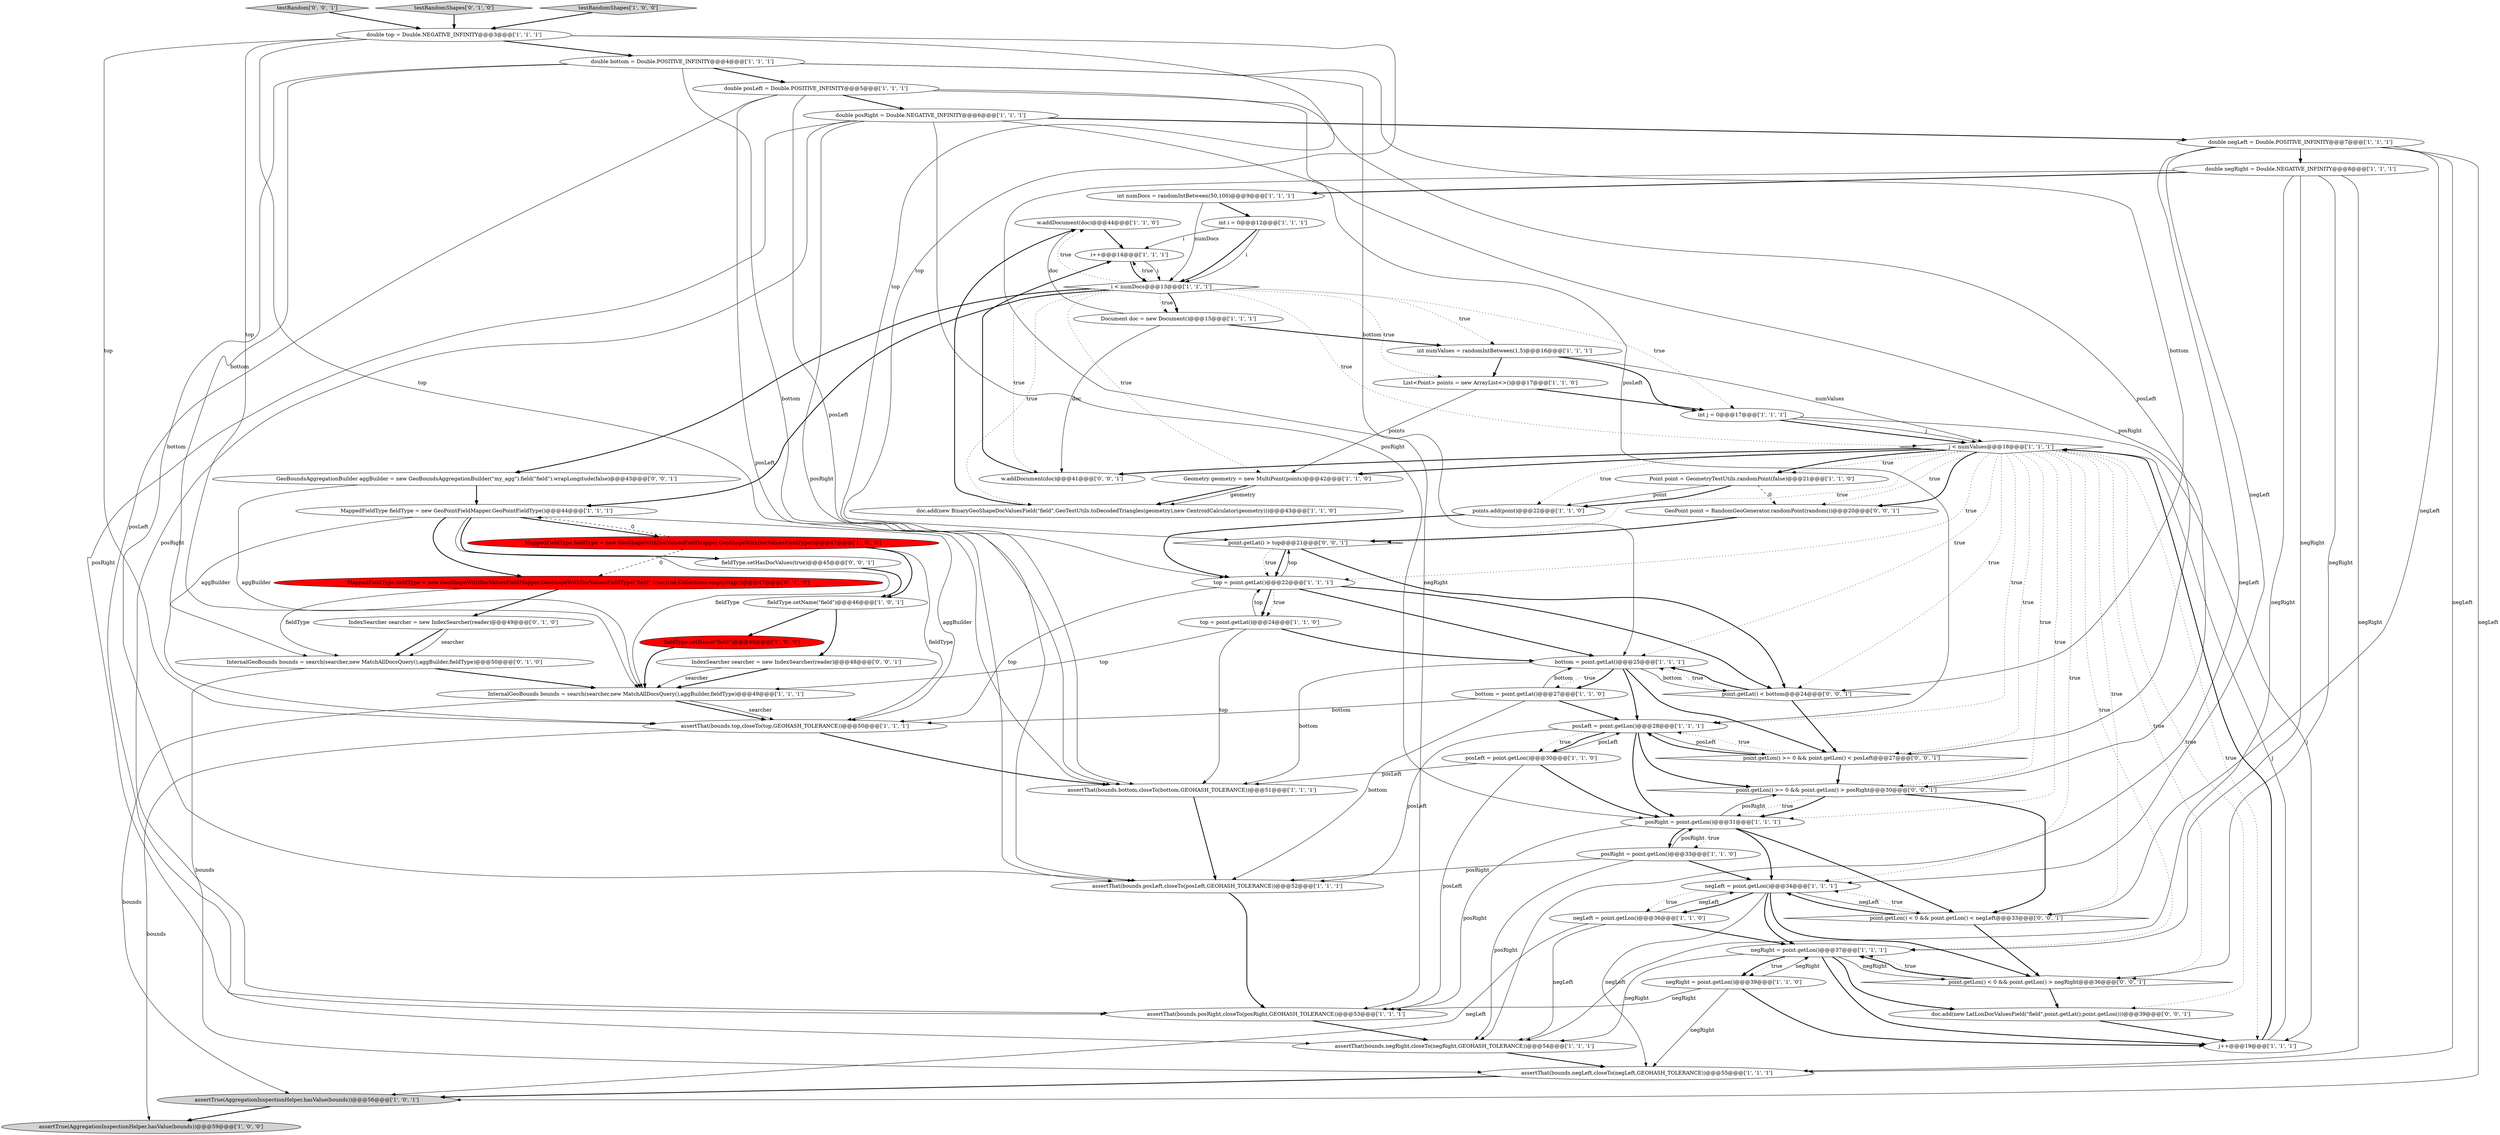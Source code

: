 digraph {
26 [style = filled, label = "w.addDocument(doc)@@@44@@@['1', '1', '0']", fillcolor = white, shape = ellipse image = "AAA0AAABBB1BBB"];
27 [style = filled, label = "InternalGeoBounds bounds = search(searcher,new MatchAllDocsQuery(),aggBuilder,fieldType)@@@49@@@['1', '1', '1']", fillcolor = white, shape = ellipse image = "AAA0AAABBB1BBB"];
47 [style = filled, label = "MappedFieldType fieldType = new GeoShapeWithDocValuesFieldMapper.GeoShapeWithDocValuesFieldType(\"field\",true,true,Collections.emptyMap())@@@47@@@['0', '1', '0']", fillcolor = red, shape = ellipse image = "AAA1AAABBB2BBB"];
17 [style = filled, label = "Document doc = new Document()@@@15@@@['1', '1', '1']", fillcolor = white, shape = ellipse image = "AAA0AAABBB1BBB"];
34 [style = filled, label = "int j = 0@@@17@@@['1', '1', '1']", fillcolor = white, shape = ellipse image = "AAA0AAABBB1BBB"];
38 [style = filled, label = "j < numValues@@@18@@@['1', '1', '1']", fillcolor = white, shape = diamond image = "AAA0AAABBB1BBB"];
58 [style = filled, label = "GeoBoundsAggregationBuilder aggBuilder = new GeoBoundsAggregationBuilder(\"my_agg\").field(\"field\").wrapLongitude(false)@@@43@@@['0', '0', '1']", fillcolor = white, shape = ellipse image = "AAA0AAABBB3BBB"];
62 [style = filled, label = "GeoPoint point = RandomGeoGenerator.randomPoint(random())@@@20@@@['0', '0', '1']", fillcolor = white, shape = ellipse image = "AAA0AAABBB3BBB"];
20 [style = filled, label = "assertThat(bounds.posLeft,closeTo(posLeft,GEOHASH_TOLERANCE))@@@52@@@['1', '1', '1']", fillcolor = white, shape = ellipse image = "AAA0AAABBB1BBB"];
32 [style = filled, label = "assertTrue(AggregationInspectionHelper.hasValue(bounds))@@@56@@@['1', '0', '1']", fillcolor = lightgray, shape = ellipse image = "AAA0AAABBB1BBB"];
14 [style = filled, label = "negRight = point.getLon()@@@39@@@['1', '1', '0']", fillcolor = white, shape = ellipse image = "AAA0AAABBB1BBB"];
3 [style = filled, label = "MappedFieldType fieldType = new GeoShapeWithDocValuesFieldMapper.GeoShapeWithDocValuesFieldType()@@@47@@@['1', '0', '0']", fillcolor = red, shape = ellipse image = "AAA1AAABBB1BBB"];
36 [style = filled, label = "fieldType.setName(\"field\")@@@49@@@['1', '0', '0']", fillcolor = red, shape = ellipse image = "AAA1AAABBB1BBB"];
45 [style = filled, label = "posLeft = point.getLon()@@@28@@@['1', '1', '1']", fillcolor = white, shape = ellipse image = "AAA0AAABBB1BBB"];
2 [style = filled, label = "assertThat(bounds.bottom,closeTo(bottom,GEOHASH_TOLERANCE))@@@51@@@['1', '1', '1']", fillcolor = white, shape = ellipse image = "AAA0AAABBB1BBB"];
13 [style = filled, label = "fieldType.setName(\"field\")@@@46@@@['1', '0', '1']", fillcolor = white, shape = ellipse image = "AAA0AAABBB1BBB"];
29 [style = filled, label = "assertThat(bounds.negRight,closeTo(negRight,GEOHASH_TOLERANCE))@@@54@@@['1', '1', '1']", fillcolor = white, shape = ellipse image = "AAA0AAABBB1BBB"];
1 [style = filled, label = "Geometry geometry = new MultiPoint(points)@@@42@@@['1', '1', '0']", fillcolor = white, shape = ellipse image = "AAA0AAABBB1BBB"];
25 [style = filled, label = "negRight = point.getLon()@@@37@@@['1', '1', '1']", fillcolor = white, shape = ellipse image = "AAA0AAABBB1BBB"];
11 [style = filled, label = "i++@@@14@@@['1', '1', '1']", fillcolor = white, shape = ellipse image = "AAA0AAABBB1BBB"];
24 [style = filled, label = "j++@@@19@@@['1', '1', '1']", fillcolor = white, shape = ellipse image = "AAA0AAABBB1BBB"];
8 [style = filled, label = "double posRight = Double.NEGATIVE_INFINITY@@@6@@@['1', '1', '1']", fillcolor = white, shape = ellipse image = "AAA0AAABBB1BBB"];
12 [style = filled, label = "assertThat(bounds.posRight,closeTo(posRight,GEOHASH_TOLERANCE))@@@53@@@['1', '1', '1']", fillcolor = white, shape = ellipse image = "AAA0AAABBB1BBB"];
23 [style = filled, label = "doc.add(new BinaryGeoShapeDocValuesField(\"field\",GeoTestUtils.toDecodedTriangles(geometry),new CentroidCalculator(geometry)))@@@43@@@['1', '1', '0']", fillcolor = white, shape = ellipse image = "AAA0AAABBB1BBB"];
54 [style = filled, label = "point.getLat() > top@@@21@@@['0', '0', '1']", fillcolor = white, shape = diamond image = "AAA0AAABBB3BBB"];
7 [style = filled, label = "top = point.getLat()@@@22@@@['1', '1', '1']", fillcolor = white, shape = ellipse image = "AAA0AAABBB1BBB"];
22 [style = filled, label = "negLeft = point.getLon()@@@34@@@['1', '1', '1']", fillcolor = white, shape = ellipse image = "AAA0AAABBB1BBB"];
9 [style = filled, label = "top = point.getLat()@@@24@@@['1', '1', '0']", fillcolor = white, shape = ellipse image = "AAA0AAABBB1BBB"];
21 [style = filled, label = "i < numDocs@@@13@@@['1', '1', '1']", fillcolor = white, shape = diamond image = "AAA0AAABBB1BBB"];
30 [style = filled, label = "int numDocs = randomIntBetween(50,100)@@@9@@@['1', '1', '1']", fillcolor = white, shape = ellipse image = "AAA0AAABBB1BBB"];
35 [style = filled, label = "assertThat(bounds.negLeft,closeTo(negLeft,GEOHASH_TOLERANCE))@@@55@@@['1', '1', '1']", fillcolor = white, shape = ellipse image = "AAA0AAABBB1BBB"];
39 [style = filled, label = "bottom = point.getLat()@@@25@@@['1', '1', '1']", fillcolor = white, shape = ellipse image = "AAA0AAABBB1BBB"];
33 [style = filled, label = "List<Point> points = new ArrayList<>()@@@17@@@['1', '1', '0']", fillcolor = white, shape = ellipse image = "AAA0AAABBB1BBB"];
51 [style = filled, label = "fieldType.setHasDocValues(true)@@@45@@@['0', '0', '1']", fillcolor = white, shape = ellipse image = "AAA0AAABBB3BBB"];
49 [style = filled, label = "InternalGeoBounds bounds = search(searcher,new MatchAllDocsQuery(),aggBuilder,fieldType)@@@50@@@['0', '1', '0']", fillcolor = white, shape = ellipse image = "AAA0AAABBB2BBB"];
56 [style = filled, label = "point.getLon() >= 0 && point.getLon() > posRight@@@30@@@['0', '0', '1']", fillcolor = white, shape = diamond image = "AAA0AAABBB3BBB"];
37 [style = filled, label = "posLeft = point.getLon()@@@30@@@['1', '1', '0']", fillcolor = white, shape = ellipse image = "AAA0AAABBB1BBB"];
43 [style = filled, label = "double top = Double.NEGATIVE_INFINITY@@@3@@@['1', '1', '1']", fillcolor = white, shape = ellipse image = "AAA0AAABBB1BBB"];
60 [style = filled, label = "testRandom['0', '0', '1']", fillcolor = lightgray, shape = diamond image = "AAA0AAABBB3BBB"];
50 [style = filled, label = "testRandomShapes['0', '1', '0']", fillcolor = lightgray, shape = diamond image = "AAA0AAABBB2BBB"];
61 [style = filled, label = "point.getLat() < bottom@@@24@@@['0', '0', '1']", fillcolor = white, shape = diamond image = "AAA0AAABBB3BBB"];
41 [style = filled, label = "negLeft = point.getLon()@@@36@@@['1', '1', '0']", fillcolor = white, shape = ellipse image = "AAA0AAABBB1BBB"];
4 [style = filled, label = "int i = 0@@@12@@@['1', '1', '1']", fillcolor = white, shape = ellipse image = "AAA0AAABBB1BBB"];
28 [style = filled, label = "posRight = point.getLon()@@@33@@@['1', '1', '0']", fillcolor = white, shape = ellipse image = "AAA0AAABBB1BBB"];
19 [style = filled, label = "double bottom = Double.POSITIVE_INFINITY@@@4@@@['1', '1', '1']", fillcolor = white, shape = ellipse image = "AAA0AAABBB1BBB"];
0 [style = filled, label = "posRight = point.getLon()@@@31@@@['1', '1', '1']", fillcolor = white, shape = ellipse image = "AAA0AAABBB1BBB"];
52 [style = filled, label = "w.addDocument(doc)@@@41@@@['0', '0', '1']", fillcolor = white, shape = ellipse image = "AAA0AAABBB3BBB"];
18 [style = filled, label = "MappedFieldType fieldType = new GeoPointFieldMapper.GeoPointFieldType()@@@44@@@['1', '1', '1']", fillcolor = white, shape = ellipse image = "AAA0AAABBB1BBB"];
46 [style = filled, label = "testRandomShapes['1', '0', '0']", fillcolor = lightgray, shape = diamond image = "AAA0AAABBB1BBB"];
53 [style = filled, label = "point.getLon() < 0 && point.getLon() < negLeft@@@33@@@['0', '0', '1']", fillcolor = white, shape = diamond image = "AAA0AAABBB3BBB"];
16 [style = filled, label = "double negRight = Double.NEGATIVE_INFINITY@@@8@@@['1', '1', '1']", fillcolor = white, shape = ellipse image = "AAA0AAABBB1BBB"];
5 [style = filled, label = "int numValues = randomIntBetween(1,5)@@@16@@@['1', '1', '1']", fillcolor = white, shape = ellipse image = "AAA0AAABBB1BBB"];
10 [style = filled, label = "Point point = GeometryTestUtils.randomPoint(false)@@@21@@@['1', '1', '0']", fillcolor = white, shape = ellipse image = "AAA0AAABBB1BBB"];
40 [style = filled, label = "double posLeft = Double.POSITIVE_INFINITY@@@5@@@['1', '1', '1']", fillcolor = white, shape = ellipse image = "AAA0AAABBB1BBB"];
48 [style = filled, label = "IndexSearcher searcher = new IndexSearcher(reader)@@@49@@@['0', '1', '0']", fillcolor = white, shape = ellipse image = "AAA0AAABBB2BBB"];
42 [style = filled, label = "bottom = point.getLat()@@@27@@@['1', '1', '0']", fillcolor = white, shape = ellipse image = "AAA0AAABBB1BBB"];
59 [style = filled, label = "doc.add(new LatLonDocValuesField(\"field\",point.getLat(),point.getLon()))@@@39@@@['0', '0', '1']", fillcolor = white, shape = ellipse image = "AAA0AAABBB3BBB"];
63 [style = filled, label = "point.getLon() < 0 && point.getLon() > negRight@@@36@@@['0', '0', '1']", fillcolor = white, shape = diamond image = "AAA0AAABBB3BBB"];
6 [style = filled, label = "points.add(point)@@@22@@@['1', '1', '0']", fillcolor = white, shape = ellipse image = "AAA0AAABBB1BBB"];
31 [style = filled, label = "assertTrue(AggregationInspectionHelper.hasValue(bounds))@@@59@@@['1', '0', '0']", fillcolor = lightgray, shape = ellipse image = "AAA0AAABBB1BBB"];
55 [style = filled, label = "point.getLon() >= 0 && point.getLon() < posLeft@@@27@@@['0', '0', '1']", fillcolor = white, shape = diamond image = "AAA0AAABBB3BBB"];
57 [style = filled, label = "IndexSearcher searcher = new IndexSearcher(reader)@@@48@@@['0', '0', '1']", fillcolor = white, shape = ellipse image = "AAA0AAABBB3BBB"];
44 [style = filled, label = "assertThat(bounds.top,closeTo(top,GEOHASH_TOLERANCE))@@@50@@@['1', '1', '1']", fillcolor = white, shape = ellipse image = "AAA0AAABBB1BBB"];
15 [style = filled, label = "double negLeft = Double.POSITIVE_INFINITY@@@7@@@['1', '1', '1']", fillcolor = white, shape = ellipse image = "AAA0AAABBB1BBB"];
14->24 [style = bold, label=""];
3->44 [style = solid, label="fieldType"];
18->3 [style = bold, label=""];
37->0 [style = bold, label=""];
8->56 [style = solid, label="posRight"];
37->12 [style = solid, label="posLeft"];
27->32 [style = solid, label="bounds"];
21->11 [style = dotted, label="true"];
0->12 [style = solid, label="posRight"];
42->45 [style = bold, label=""];
38->52 [style = bold, label=""];
17->52 [style = solid, label="doc"];
62->54 [style = bold, label=""];
27->44 [style = bold, label=""];
53->63 [style = bold, label=""];
21->58 [style = bold, label=""];
38->39 [style = dotted, label="true"];
54->7 [style = dotted, label="true"];
15->32 [style = solid, label="negLeft"];
21->52 [style = dotted, label="true"];
61->39 [style = dotted, label="true"];
43->54 [style = solid, label="top"];
25->14 [style = bold, label=""];
58->18 [style = bold, label=""];
39->42 [style = dotted, label="true"];
21->18 [style = bold, label=""];
26->11 [style = bold, label=""];
1->23 [style = bold, label=""];
25->59 [style = bold, label=""];
21->38 [style = dotted, label="true"];
43->19 [style = bold, label=""];
5->34 [style = bold, label=""];
41->22 [style = solid, label="negLeft"];
55->45 [style = dotted, label="true"];
7->9 [style = bold, label=""];
0->53 [style = bold, label=""];
44->31 [style = solid, label="bounds"];
19->2 [style = solid, label="bottom"];
21->26 [style = dotted, label="true"];
9->7 [style = solid, label="top"];
38->7 [style = dotted, label="true"];
21->23 [style = dotted, label="true"];
38->62 [style = bold, label=""];
13->36 [style = bold, label=""];
45->0 [style = bold, label=""];
49->35 [style = solid, label="bounds"];
22->63 [style = bold, label=""];
41->29 [style = solid, label="negLeft"];
18->27 [style = solid, label="fieldType"];
15->35 [style = solid, label="negLeft"];
15->29 [style = solid, label="negLeft"];
19->61 [style = solid, label="bottom"];
56->53 [style = bold, label=""];
19->20 [style = solid, label="bottom"];
21->5 [style = dotted, label="true"];
44->2 [style = bold, label=""];
22->25 [style = bold, label=""];
17->5 [style = bold, label=""];
2->20 [style = bold, label=""];
48->49 [style = bold, label=""];
9->39 [style = bold, label=""];
50->43 [style = bold, label=""];
61->39 [style = bold, label=""];
45->55 [style = solid, label="posLeft"];
34->38 [style = solid, label="j"];
17->26 [style = solid, label="doc"];
5->33 [style = bold, label=""];
47->48 [style = bold, label=""];
43->44 [style = solid, label="top"];
25->29 [style = solid, label="negRight"];
22->41 [style = bold, label=""];
4->21 [style = bold, label=""];
14->12 [style = solid, label="negRight"];
56->0 [style = dotted, label="true"];
39->45 [style = bold, label=""];
24->38 [style = bold, label=""];
8->0 [style = solid, label="posRight"];
21->17 [style = dotted, label="true"];
40->45 [style = solid, label="posLeft"];
22->53 [style = solid, label="negLeft"];
33->1 [style = solid, label="points"];
53->22 [style = dotted, label="true"];
13->57 [style = bold, label=""];
43->7 [style = solid, label="top"];
21->33 [style = dotted, label="true"];
38->24 [style = dotted, label="true"];
8->12 [style = solid, label="posRight"];
25->24 [style = bold, label=""];
61->55 [style = bold, label=""];
12->29 [style = bold, label=""];
16->12 [style = solid, label="negRight"];
18->49 [style = solid, label="aggBuilder"];
4->21 [style = solid, label="i"];
45->20 [style = solid, label="posLeft"];
18->51 [style = bold, label=""];
45->56 [style = bold, label=""];
16->29 [style = solid, label="negRight"];
14->25 [style = solid, label="negRight"];
29->35 [style = bold, label=""];
34->38 [style = bold, label=""];
6->7 [style = bold, label=""];
43->27 [style = solid, label="top"];
54->61 [style = bold, label=""];
39->42 [style = bold, label=""];
24->38 [style = solid, label="j"];
58->27 [style = solid, label="aggBuilder"];
10->62 [style = dashed, label="0"];
32->31 [style = bold, label=""];
48->49 [style = solid, label="searcher"];
11->21 [style = solid, label="i"];
8->29 [style = solid, label="posRight"];
46->43 [style = bold, label=""];
38->54 [style = dotted, label="true"];
38->10 [style = dotted, label="true"];
38->62 [style = dotted, label="true"];
54->7 [style = bold, label=""];
8->15 [style = bold, label=""];
16->63 [style = solid, label="negRight"];
25->63 [style = solid, label="negRight"];
18->47 [style = bold, label=""];
63->59 [style = bold, label=""];
43->2 [style = solid, label="top"];
7->44 [style = solid, label="top"];
11->21 [style = bold, label=""];
38->55 [style = dotted, label="true"];
28->0 [style = solid, label="posRight"];
35->32 [style = bold, label=""];
38->22 [style = dotted, label="true"];
5->38 [style = solid, label="numValues"];
18->44 [style = solid, label="aggBuilder"];
38->25 [style = dotted, label="true"];
0->56 [style = solid, label="posRight"];
10->6 [style = bold, label=""];
51->13 [style = bold, label=""];
38->63 [style = dotted, label="true"];
38->1 [style = bold, label=""];
27->44 [style = solid, label="searcher"];
42->39 [style = solid, label="bottom"];
14->35 [style = solid, label="negRight"];
30->21 [style = solid, label="numDocs"];
63->25 [style = bold, label=""];
47->49 [style = solid, label="fieldType"];
22->35 [style = solid, label="negLeft"];
63->25 [style = dotted, label="true"];
7->39 [style = bold, label=""];
8->20 [style = solid, label="posRight"];
22->41 [style = dotted, label="true"];
16->30 [style = bold, label=""];
15->22 [style = solid, label="negLeft"];
28->29 [style = solid, label="posRight"];
10->6 [style = solid, label="point"];
37->45 [style = solid, label="posLeft"];
9->2 [style = solid, label="top"];
38->45 [style = dotted, label="true"];
19->44 [style = solid, label="bottom"];
19->40 [style = bold, label=""];
60->43 [style = bold, label=""];
38->61 [style = dotted, label="true"];
28->22 [style = bold, label=""];
52->11 [style = bold, label=""];
1->23 [style = solid, label="geometry"];
16->35 [style = solid, label="negRight"];
4->11 [style = solid, label="i"];
0->28 [style = dotted, label="true"];
42->20 [style = solid, label="bottom"];
39->55 [style = bold, label=""];
19->39 [style = solid, label="bottom"];
15->53 [style = solid, label="negLeft"];
21->1 [style = dotted, label="true"];
38->10 [style = bold, label=""];
40->20 [style = solid, label="posLeft"];
37->2 [style = solid, label="posLeft"];
3->18 [style = dashed, label="0"];
41->32 [style = solid, label="negLeft"];
45->37 [style = dotted, label="true"];
38->59 [style = dotted, label="true"];
23->26 [style = bold, label=""];
56->0 [style = bold, label=""];
34->24 [style = solid, label="j"];
42->44 [style = solid, label="bottom"];
21->34 [style = dotted, label="true"];
38->6 [style = dotted, label="true"];
53->22 [style = bold, label=""];
49->27 [style = bold, label=""];
38->0 [style = dotted, label="true"];
7->9 [style = dotted, label="true"];
16->25 [style = solid, label="negRight"];
25->14 [style = dotted, label="true"];
15->16 [style = bold, label=""];
55->56 [style = bold, label=""];
39->61 [style = solid, label="bottom"];
40->55 [style = solid, label="posLeft"];
57->27 [style = bold, label=""];
9->27 [style = solid, label="top"];
28->20 [style = solid, label="posRight"];
36->27 [style = bold, label=""];
38->56 [style = dotted, label="true"];
39->2 [style = solid, label="bottom"];
38->53 [style = dotted, label="true"];
30->4 [style = bold, label=""];
0->22 [style = bold, label=""];
7->54 [style = solid, label="top"];
20->12 [style = bold, label=""];
40->12 [style = solid, label="posLeft"];
3->13 [style = bold, label=""];
59->24 [style = bold, label=""];
45->37 [style = bold, label=""];
41->25 [style = bold, label=""];
7->61 [style = bold, label=""];
57->27 [style = solid, label="searcher"];
40->2 [style = solid, label="posLeft"];
33->34 [style = bold, label=""];
21->17 [style = bold, label=""];
55->45 [style = bold, label=""];
0->28 [style = bold, label=""];
40->8 [style = bold, label=""];
3->47 [style = dashed, label="0"];
}
